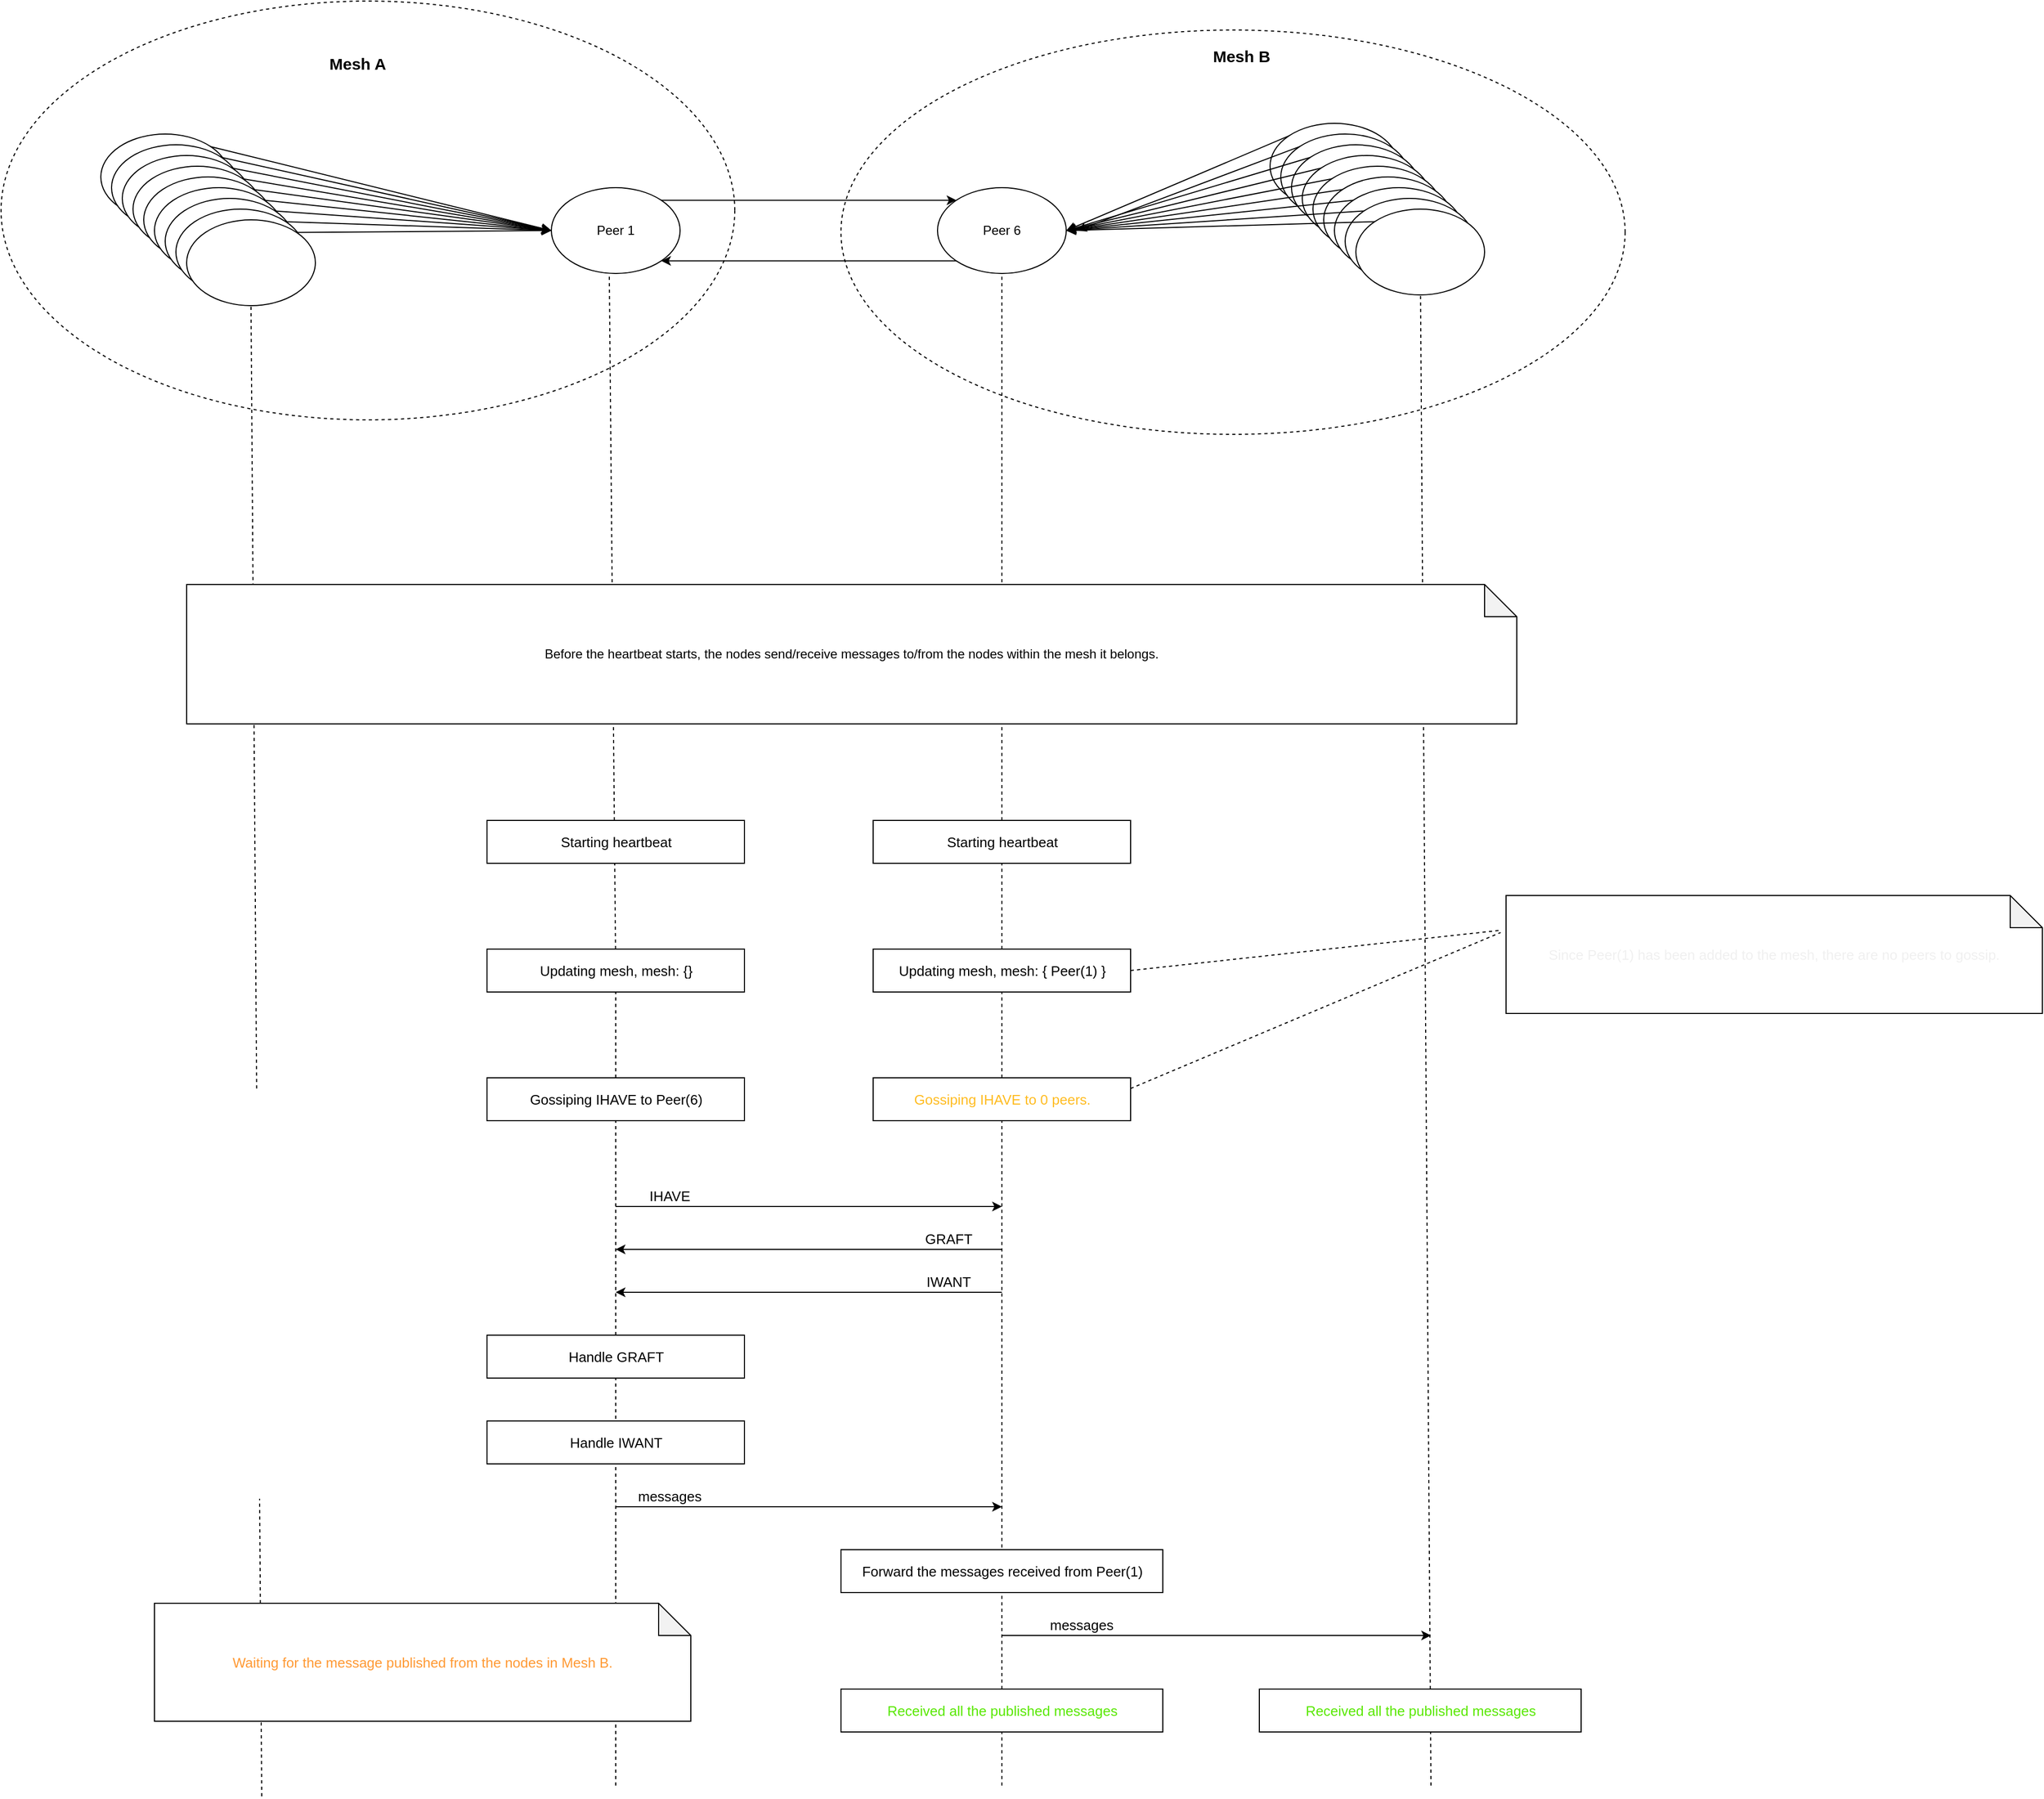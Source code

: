 <mxfile>
    <diagram id="ExdccTZqctQwAvQB16s_" name="Page-1">
        <mxGraphModel dx="3506" dy="2197" grid="0" gridSize="10" guides="1" tooltips="1" connect="1" arrows="1" fold="1" page="0" pageScale="1" pageWidth="827" pageHeight="1169" math="0" shadow="0">
            <root>
                <mxCell id="0"/>
                <mxCell id="1" parent="0"/>
                <mxCell id="66" value="" style="ellipse;whiteSpace=wrap;html=1;dashed=1;" vertex="1" parent="1">
                    <mxGeometry x="50" y="-17" width="731" height="377" as="geometry"/>
                </mxCell>
                <mxCell id="65" value="" style="ellipse;whiteSpace=wrap;html=1;dashed=1;" vertex="1" parent="1">
                    <mxGeometry x="-733" y="-44" width="684" height="390.5" as="geometry"/>
                </mxCell>
                <mxCell id="2M91R3iAnrZrVvDSjcHK-28" value="" style="endArrow=none;dashed=1;html=1;fontSize=12;entryX=0.45;entryY=1.013;entryDx=0;entryDy=0;entryPerimeter=0;startArrow=none;" parent="1" target="48" edge="1" source="72">
                    <mxGeometry width="50" height="50" relative="1" as="geometry">
                        <mxPoint x="-170" y="1380" as="sourcePoint"/>
                        <mxPoint x="-170" y="471" as="targetPoint"/>
                    </mxGeometry>
                </mxCell>
                <mxCell id="2M91R3iAnrZrVvDSjcHK-29" value="" style="endArrow=none;dashed=1;html=1;fontSize=12;" parent="1" target="49" edge="1">
                    <mxGeometry width="50" height="50" relative="1" as="geometry">
                        <mxPoint x="200" y="1620" as="sourcePoint"/>
                        <mxPoint x="120" y="610" as="targetPoint"/>
                    </mxGeometry>
                </mxCell>
                <mxCell id="11" value="" style="endArrow=classic;html=1;" parent="1" edge="1">
                    <mxGeometry width="50" height="50" relative="1" as="geometry">
                        <mxPoint x="200" y="1160" as="sourcePoint"/>
                        <mxPoint x="-160" y="1160" as="targetPoint"/>
                    </mxGeometry>
                </mxCell>
                <mxCell id="13" value="IWANT" style="edgeLabel;html=1;align=center;verticalAlign=middle;resizable=0;points=[];fontSize=13;" parent="11" vertex="1" connectable="0">
                    <mxGeometry x="-0.217" y="-2" relative="1" as="geometry">
                        <mxPoint x="91" y="-8" as="offset"/>
                    </mxGeometry>
                </mxCell>
                <mxCell id="12" value="" style="endArrow=classic;html=1;" parent="1" edge="1">
                    <mxGeometry width="50" height="50" relative="1" as="geometry">
                        <mxPoint x="-160" y="1360" as="sourcePoint"/>
                        <mxPoint x="200" y="1360" as="targetPoint"/>
                    </mxGeometry>
                </mxCell>
                <mxCell id="14" value="messages" style="edgeLabel;html=1;align=center;verticalAlign=middle;resizable=0;points=[];fontSize=13;" parent="12" vertex="1" connectable="0">
                    <mxGeometry x="0.211" y="2" relative="1" as="geometry">
                        <mxPoint x="-168" y="-8" as="offset"/>
                    </mxGeometry>
                </mxCell>
                <mxCell id="18" value="Starting heartbeat" style="html=1;dashed=0;whitespace=wrap;fontSize=13;" parent="1" vertex="1">
                    <mxGeometry x="-280" y="720" width="240" height="40" as="geometry"/>
                </mxCell>
                <mxCell id="20" value="" style="endArrow=classic;html=1;" parent="1" edge="1">
                    <mxGeometry width="50" height="50" relative="1" as="geometry">
                        <mxPoint x="-160" y="1080" as="sourcePoint"/>
                        <mxPoint x="200" y="1080" as="targetPoint"/>
                    </mxGeometry>
                </mxCell>
                <mxCell id="21" value="IHAVE" style="edgeLabel;html=1;align=center;verticalAlign=middle;resizable=0;points=[];fontSize=13;" parent="20" vertex="1" connectable="0">
                    <mxGeometry x="0.211" y="2" relative="1" as="geometry">
                        <mxPoint x="-168" y="-8" as="offset"/>
                    </mxGeometry>
                </mxCell>
                <mxCell id="28" value="" style="endArrow=classic;html=1;" parent="1" edge="1">
                    <mxGeometry width="50" height="50" relative="1" as="geometry">
                        <mxPoint x="200" y="1120" as="sourcePoint"/>
                        <mxPoint x="-160" y="1120" as="targetPoint"/>
                    </mxGeometry>
                </mxCell>
                <mxCell id="29" value="GRAFT" style="edgeLabel;html=1;align=center;verticalAlign=middle;resizable=0;points=[];fontSize=13;" parent="28" vertex="1" connectable="0">
                    <mxGeometry x="-0.217" y="-2" relative="1" as="geometry">
                        <mxPoint x="91" y="-8" as="offset"/>
                    </mxGeometry>
                </mxCell>
                <mxCell id="48" value="Peer 1" style="ellipse;whiteSpace=wrap;html=1;" vertex="1" parent="1">
                    <mxGeometry x="-220" y="130" width="120" height="80" as="geometry"/>
                </mxCell>
                <mxCell id="49" value="Peer 6" style="ellipse;whiteSpace=wrap;html=1;" vertex="1" parent="1">
                    <mxGeometry x="140" y="130" width="120" height="80" as="geometry"/>
                </mxCell>
                <mxCell id="56" value="" style="ellipse;whiteSpace=wrap;html=1;" vertex="1" parent="1">
                    <mxGeometry x="-640" y="80" width="120" height="80" as="geometry"/>
                </mxCell>
                <mxCell id="59" value="" style="endArrow=classic;html=1;entryX=0;entryY=0;entryDx=0;entryDy=0;exitX=1;exitY=0;exitDx=0;exitDy=0;" edge="1" parent="1" source="48" target="49">
                    <mxGeometry width="50" height="50" relative="1" as="geometry">
                        <mxPoint x="10" y="310" as="sourcePoint"/>
                        <mxPoint x="60" y="260" as="targetPoint"/>
                    </mxGeometry>
                </mxCell>
                <mxCell id="60" value="" style="endArrow=classic;html=1;entryX=1;entryY=1;entryDx=0;entryDy=0;exitX=0;exitY=1;exitDx=0;exitDy=0;" edge="1" parent="1" source="49" target="48">
                    <mxGeometry width="50" height="50" relative="1" as="geometry">
                        <mxPoint x="-107.574" y="151.716" as="sourcePoint"/>
                        <mxPoint x="147.574" y="151.716" as="targetPoint"/>
                    </mxGeometry>
                </mxCell>
                <mxCell id="62" value="" style="ellipse;whiteSpace=wrap;html=1;" vertex="1" parent="1">
                    <mxGeometry x="450" y="70" width="120" height="80" as="geometry"/>
                </mxCell>
                <mxCell id="67" value="Mesh A" style="text;html=1;align=center;verticalAlign=middle;resizable=0;points=[];autosize=1;strokeColor=none;fillColor=none;fontSize=15;fontStyle=1" vertex="1" parent="1">
                    <mxGeometry x="-436" y="4" width="70" height="20" as="geometry"/>
                </mxCell>
                <mxCell id="69" value="Mesh B" style="text;html=1;align=center;verticalAlign=middle;resizable=0;points=[];autosize=1;strokeColor=none;fillColor=none;fontSize=15;fontStyle=1" vertex="1" parent="1">
                    <mxGeometry x="388" y="-3" width="70" height="20" as="geometry"/>
                </mxCell>
                <mxCell id="70" value="Starting heartbeat" style="html=1;dashed=0;whitespace=wrap;fontSize=13;" vertex="1" parent="1">
                    <mxGeometry x="80" y="720" width="240" height="40" as="geometry"/>
                </mxCell>
                <mxCell id="72" value="Updating mesh, mesh: {}" style="html=1;dashed=0;whitespace=wrap;fontSize=13;" vertex="1" parent="1">
                    <mxGeometry x="-280" y="840" width="240" height="40" as="geometry"/>
                </mxCell>
                <mxCell id="73" value="" style="endArrow=none;dashed=1;html=1;fontSize=12;entryX=0.5;entryY=1;entryDx=0;entryDy=0;" edge="1" parent="1" target="72">
                    <mxGeometry width="50" height="50" relative="1" as="geometry">
                        <mxPoint x="-160" y="1620" as="sourcePoint"/>
                        <mxPoint x="-160" y="900" as="targetPoint"/>
                    </mxGeometry>
                </mxCell>
                <mxCell id="74" value="Updating mesh, mesh: { Peer(1) }" style="html=1;dashed=0;whitespace=wrap;fontSize=13;" vertex="1" parent="1">
                    <mxGeometry x="80" y="840" width="240" height="40" as="geometry"/>
                </mxCell>
                <mxCell id="77" value="Gossiping IHAVE to Peer(6)" style="html=1;dashed=0;whitespace=wrap;fontSize=13;" vertex="1" parent="1">
                    <mxGeometry x="-280" y="960" width="240" height="40" as="geometry"/>
                </mxCell>
                <mxCell id="79" value="&lt;font color=&quot;#ffbc21&quot;&gt;Gossiping IHAVE to 0 peers.&lt;/font&gt;" style="html=1;dashed=0;whitespace=wrap;fontSize=13;" vertex="1" parent="1">
                    <mxGeometry x="80" y="960" width="240" height="40" as="geometry"/>
                </mxCell>
                <mxCell id="80" value="Handle GRAFT" style="html=1;dashed=0;whitespace=wrap;fontSize=13;" vertex="1" parent="1">
                    <mxGeometry x="-280" y="1200" width="240" height="40" as="geometry"/>
                </mxCell>
                <mxCell id="81" value="Handle IWANT" style="html=1;dashed=0;whitespace=wrap;fontSize=13;" vertex="1" parent="1">
                    <mxGeometry x="-280" y="1280" width="240" height="40" as="geometry"/>
                </mxCell>
                <mxCell id="82" value="Forward the messages received from Peer(1)" style="html=1;dashed=0;whitespace=wrap;fontSize=13;" vertex="1" parent="1">
                    <mxGeometry x="50" y="1400" width="300" height="40" as="geometry"/>
                </mxCell>
                <mxCell id="83" value="" style="ellipse;whiteSpace=wrap;html=1;" vertex="1" parent="1">
                    <mxGeometry x="-630" y="90" width="120" height="80" as="geometry"/>
                </mxCell>
                <mxCell id="84" value="" style="ellipse;whiteSpace=wrap;html=1;" vertex="1" parent="1">
                    <mxGeometry x="-620" y="100" width="120" height="80" as="geometry"/>
                </mxCell>
                <mxCell id="85" value="" style="ellipse;whiteSpace=wrap;html=1;" vertex="1" parent="1">
                    <mxGeometry x="-610" y="110" width="120" height="80" as="geometry"/>
                </mxCell>
                <mxCell id="86" value="" style="ellipse;whiteSpace=wrap;html=1;" vertex="1" parent="1">
                    <mxGeometry x="-600" y="120" width="120" height="80" as="geometry"/>
                </mxCell>
                <mxCell id="87" value="" style="ellipse;whiteSpace=wrap;html=1;" vertex="1" parent="1">
                    <mxGeometry x="-590" y="130" width="120" height="80" as="geometry"/>
                </mxCell>
                <mxCell id="88" value="" style="ellipse;whiteSpace=wrap;html=1;" vertex="1" parent="1">
                    <mxGeometry x="-580" y="140" width="120" height="80" as="geometry"/>
                </mxCell>
                <mxCell id="89" value="" style="ellipse;whiteSpace=wrap;html=1;" vertex="1" parent="1">
                    <mxGeometry x="-570" y="150" width="120" height="80" as="geometry"/>
                </mxCell>
                <mxCell id="90" value="" style="ellipse;whiteSpace=wrap;html=1;" vertex="1" parent="1">
                    <mxGeometry x="-560" y="160" width="120" height="80" as="geometry"/>
                </mxCell>
                <mxCell id="91" value="" style="endArrow=classic;html=1;entryX=0;entryY=0.5;entryDx=0;entryDy=0;exitX=1;exitY=0;exitDx=0;exitDy=0;" edge="1" parent="1" source="56" target="48">
                    <mxGeometry width="50" height="50" relative="1" as="geometry">
                        <mxPoint x="-542.574" y="79.996" as="sourcePoint"/>
                        <mxPoint x="-267.426" y="79.996" as="targetPoint"/>
                    </mxGeometry>
                </mxCell>
                <mxCell id="92" value="" style="endArrow=classic;html=1;exitX=1;exitY=0;exitDx=0;exitDy=0;" edge="1" parent="1">
                    <mxGeometry width="50" height="50" relative="1" as="geometry">
                        <mxPoint x="-527.574" y="101.716" as="sourcePoint"/>
                        <mxPoint x="-220" y="170" as="targetPoint"/>
                    </mxGeometry>
                </mxCell>
                <mxCell id="93" value="" style="endArrow=classic;html=1;entryX=0;entryY=0.5;entryDx=0;entryDy=0;exitX=1;exitY=0;exitDx=0;exitDy=0;" edge="1" parent="1" target="48">
                    <mxGeometry width="50" height="50" relative="1" as="geometry">
                        <mxPoint x="-517.574" y="111.716" as="sourcePoint"/>
                        <mxPoint x="-200" y="190" as="targetPoint"/>
                    </mxGeometry>
                </mxCell>
                <mxCell id="94" value="" style="endArrow=classic;html=1;entryX=0;entryY=0.5;entryDx=0;entryDy=0;exitX=1;exitY=0;exitDx=0;exitDy=0;" edge="1" parent="1" target="48">
                    <mxGeometry width="50" height="50" relative="1" as="geometry">
                        <mxPoint x="-507.574" y="121.716" as="sourcePoint"/>
                        <mxPoint x="-190" y="200" as="targetPoint"/>
                    </mxGeometry>
                </mxCell>
                <mxCell id="95" value="" style="endArrow=classic;html=1;exitX=1;exitY=0;exitDx=0;exitDy=0;" edge="1" parent="1">
                    <mxGeometry width="50" height="50" relative="1" as="geometry">
                        <mxPoint x="-497.574" y="131.716" as="sourcePoint"/>
                        <mxPoint x="-220" y="170" as="targetPoint"/>
                    </mxGeometry>
                </mxCell>
                <mxCell id="96" value="" style="endArrow=classic;html=1;entryX=0;entryY=0.5;entryDx=0;entryDy=0;exitX=1;exitY=0;exitDx=0;exitDy=0;" edge="1" parent="1" target="48">
                    <mxGeometry width="50" height="50" relative="1" as="geometry">
                        <mxPoint x="-487.574" y="141.716" as="sourcePoint"/>
                        <mxPoint x="-170" y="220" as="targetPoint"/>
                    </mxGeometry>
                </mxCell>
                <mxCell id="97" value="" style="endArrow=classic;html=1;entryX=0;entryY=0.5;entryDx=0;entryDy=0;exitX=1;exitY=0;exitDx=0;exitDy=0;" edge="1" parent="1" target="48">
                    <mxGeometry width="50" height="50" relative="1" as="geometry">
                        <mxPoint x="-477.574" y="151.716" as="sourcePoint"/>
                        <mxPoint x="-160" y="230" as="targetPoint"/>
                    </mxGeometry>
                </mxCell>
                <mxCell id="98" value="" style="endArrow=classic;html=1;entryX=0;entryY=0.5;entryDx=0;entryDy=0;exitX=1;exitY=0;exitDx=0;exitDy=0;" edge="1" parent="1" target="48">
                    <mxGeometry width="50" height="50" relative="1" as="geometry">
                        <mxPoint x="-467.574" y="161.716" as="sourcePoint"/>
                        <mxPoint x="-150" y="240" as="targetPoint"/>
                    </mxGeometry>
                </mxCell>
                <mxCell id="99" value="" style="endArrow=classic;html=1;entryX=0;entryY=0.5;entryDx=0;entryDy=0;exitX=1;exitY=0;exitDx=0;exitDy=0;" edge="1" parent="1" target="48">
                    <mxGeometry width="50" height="50" relative="1" as="geometry">
                        <mxPoint x="-457.574" y="171.716" as="sourcePoint"/>
                        <mxPoint x="-140" y="250" as="targetPoint"/>
                    </mxGeometry>
                </mxCell>
                <mxCell id="100" value="" style="ellipse;whiteSpace=wrap;html=1;" vertex="1" parent="1">
                    <mxGeometry x="460" y="80" width="120" height="80" as="geometry"/>
                </mxCell>
                <mxCell id="101" value="" style="ellipse;whiteSpace=wrap;html=1;" vertex="1" parent="1">
                    <mxGeometry x="470" y="90" width="120" height="80" as="geometry"/>
                </mxCell>
                <mxCell id="102" value="" style="ellipse;whiteSpace=wrap;html=1;" vertex="1" parent="1">
                    <mxGeometry x="480" y="100" width="120" height="80" as="geometry"/>
                </mxCell>
                <mxCell id="103" value="" style="ellipse;whiteSpace=wrap;html=1;" vertex="1" parent="1">
                    <mxGeometry x="490" y="110" width="120" height="80" as="geometry"/>
                </mxCell>
                <mxCell id="104" value="" style="ellipse;whiteSpace=wrap;html=1;" vertex="1" parent="1">
                    <mxGeometry x="500" y="120" width="120" height="80" as="geometry"/>
                </mxCell>
                <mxCell id="105" value="" style="ellipse;whiteSpace=wrap;html=1;" vertex="1" parent="1">
                    <mxGeometry x="510" y="130" width="120" height="80" as="geometry"/>
                </mxCell>
                <mxCell id="106" value="" style="ellipse;whiteSpace=wrap;html=1;" vertex="1" parent="1">
                    <mxGeometry x="520" y="140" width="120" height="80" as="geometry"/>
                </mxCell>
                <mxCell id="107" value="" style="ellipse;whiteSpace=wrap;html=1;" vertex="1" parent="1">
                    <mxGeometry x="530" y="150" width="120" height="80" as="geometry"/>
                </mxCell>
                <mxCell id="108" value="" style="endArrow=classic;html=1;entryX=1;entryY=0.5;entryDx=0;entryDy=0;exitX=0;exitY=0;exitDx=0;exitDy=0;" edge="1" parent="1" source="62" target="49">
                    <mxGeometry width="50" height="50" relative="1" as="geometry">
                        <mxPoint x="-107.574" y="151.716" as="sourcePoint"/>
                        <mxPoint x="167.574" y="151.716" as="targetPoint"/>
                    </mxGeometry>
                </mxCell>
                <mxCell id="109" value="" style="endArrow=classic;html=1;exitX=0;exitY=0;exitDx=0;exitDy=0;" edge="1" parent="1">
                    <mxGeometry width="50" height="50" relative="1" as="geometry">
                        <mxPoint x="477.574" y="91.716" as="sourcePoint"/>
                        <mxPoint x="270" y="170" as="targetPoint"/>
                    </mxGeometry>
                </mxCell>
                <mxCell id="110" value="" style="endArrow=classic;html=1;exitX=0;exitY=0;exitDx=0;exitDy=0;" edge="1" parent="1">
                    <mxGeometry width="50" height="50" relative="1" as="geometry">
                        <mxPoint x="487.574" y="101.716" as="sourcePoint"/>
                        <mxPoint x="260" y="170" as="targetPoint"/>
                    </mxGeometry>
                </mxCell>
                <mxCell id="111" value="" style="endArrow=classic;html=1;exitX=0;exitY=0;exitDx=0;exitDy=0;" edge="1" parent="1">
                    <mxGeometry width="50" height="50" relative="1" as="geometry">
                        <mxPoint x="497.574" y="111.716" as="sourcePoint"/>
                        <mxPoint x="260" y="170" as="targetPoint"/>
                    </mxGeometry>
                </mxCell>
                <mxCell id="112" value="" style="endArrow=classic;html=1;entryX=1;entryY=0.5;entryDx=0;entryDy=0;exitX=0;exitY=0;exitDx=0;exitDy=0;" edge="1" parent="1" target="49">
                    <mxGeometry width="50" height="50" relative="1" as="geometry">
                        <mxPoint x="507.574" y="121.716" as="sourcePoint"/>
                        <mxPoint x="300" y="210" as="targetPoint"/>
                    </mxGeometry>
                </mxCell>
                <mxCell id="113" value="" style="endArrow=classic;html=1;exitX=0;exitY=0;exitDx=0;exitDy=0;" edge="1" parent="1">
                    <mxGeometry width="50" height="50" relative="1" as="geometry">
                        <mxPoint x="517.574" y="131.716" as="sourcePoint"/>
                        <mxPoint x="260" y="170" as="targetPoint"/>
                    </mxGeometry>
                </mxCell>
                <mxCell id="114" value="" style="endArrow=classic;html=1;exitX=0;exitY=0;exitDx=0;exitDy=0;" edge="1" parent="1">
                    <mxGeometry width="50" height="50" relative="1" as="geometry">
                        <mxPoint x="527.574" y="141.716" as="sourcePoint"/>
                        <mxPoint x="260" y="170" as="targetPoint"/>
                    </mxGeometry>
                </mxCell>
                <mxCell id="115" value="" style="endArrow=classic;html=1;entryX=1;entryY=0.5;entryDx=0;entryDy=0;exitX=0;exitY=0;exitDx=0;exitDy=0;" edge="1" parent="1" target="49">
                    <mxGeometry width="50" height="50" relative="1" as="geometry">
                        <mxPoint x="537.574" y="151.716" as="sourcePoint"/>
                        <mxPoint x="330" y="240" as="targetPoint"/>
                    </mxGeometry>
                </mxCell>
                <mxCell id="116" value="" style="endArrow=classic;html=1;exitX=0;exitY=0;exitDx=0;exitDy=0;" edge="1" parent="1">
                    <mxGeometry width="50" height="50" relative="1" as="geometry">
                        <mxPoint x="547.574" y="161.716" as="sourcePoint"/>
                        <mxPoint x="260" y="170" as="targetPoint"/>
                    </mxGeometry>
                </mxCell>
                <mxCell id="117" value="" style="endArrow=none;dashed=1;html=1;fontSize=12;" edge="1" parent="1" target="107">
                    <mxGeometry width="50" height="50" relative="1" as="geometry">
                        <mxPoint x="600" y="1620" as="sourcePoint"/>
                        <mxPoint x="690" y="420" as="targetPoint"/>
                    </mxGeometry>
                </mxCell>
                <mxCell id="118" value="" style="endArrow=classic;html=1;" edge="1" parent="1">
                    <mxGeometry width="50" height="50" relative="1" as="geometry">
                        <mxPoint x="200" y="1480" as="sourcePoint"/>
                        <mxPoint x="600" y="1480" as="targetPoint"/>
                    </mxGeometry>
                </mxCell>
                <mxCell id="119" value="messages" style="edgeLabel;html=1;align=center;verticalAlign=middle;resizable=0;points=[];fontSize=13;" vertex="1" connectable="0" parent="118">
                    <mxGeometry x="0.211" y="2" relative="1" as="geometry">
                        <mxPoint x="-168" y="-8" as="offset"/>
                    </mxGeometry>
                </mxCell>
                <mxCell id="120" value="" style="endArrow=none;dashed=1;html=1;fontSize=12;" edge="1" parent="1">
                    <mxGeometry width="50" height="50" relative="1" as="geometry">
                        <mxPoint x="-490" y="1630" as="sourcePoint"/>
                        <mxPoint x="-500.004" y="240.0" as="targetPoint"/>
                    </mxGeometry>
                </mxCell>
                <mxCell id="121" value="&lt;font color=&quot;#58e800&quot;&gt;Received all the published messages&lt;/font&gt;" style="html=1;dashed=0;whitespace=wrap;fontSize=13;" vertex="1" parent="1">
                    <mxGeometry x="50" y="1530" width="300" height="40" as="geometry"/>
                </mxCell>
                <mxCell id="123" value="&lt;font color=&quot;#58e800&quot;&gt;Received all the published messages&lt;/font&gt;" style="html=1;dashed=0;whitespace=wrap;fontSize=13;" vertex="1" parent="1">
                    <mxGeometry x="440" y="1530" width="300" height="40" as="geometry"/>
                </mxCell>
                <mxCell id="35" value="Waiting for the message published from the nodes in Mesh B." style="shape=note;whiteSpace=wrap;html=1;backgroundOutline=1;darkOpacity=0.05;fontColor=#FF9933;fontSize=13;" parent="1" vertex="1">
                    <mxGeometry x="-590" y="1450" width="500" height="110" as="geometry"/>
                </mxCell>
                <mxCell id="10" value="Before the heartbeat starts, the nodes send/receive messages to/from the nodes within the mesh it belongs." style="shape=note;whiteSpace=wrap;html=1;backgroundOutline=1;darkOpacity=0.05;" parent="1" vertex="1">
                    <mxGeometry x="-560" y="500" width="1240" height="130" as="geometry"/>
                </mxCell>
                <mxCell id="126" value="Since Peer(1) has been added to the mesh, there are no peers to gossip." style="shape=note;whiteSpace=wrap;html=1;backgroundOutline=1;darkOpacity=0.05;fontColor=#F0F0F0;fontSize=13;" vertex="1" parent="1">
                    <mxGeometry x="670" y="790" width="500" height="110" as="geometry"/>
                </mxCell>
                <mxCell id="127" value="" style="endArrow=none;dashed=1;html=1;fontSize=15;fontColor=#F0F0F0;entryX=-0.01;entryY=0.295;entryDx=0;entryDy=0;entryPerimeter=0;exitX=1;exitY=0.5;exitDx=0;exitDy=0;" edge="1" parent="1" source="74" target="126">
                    <mxGeometry width="50" height="50" relative="1" as="geometry">
                        <mxPoint x="380" y="940" as="sourcePoint"/>
                        <mxPoint x="430" y="890" as="targetPoint"/>
                    </mxGeometry>
                </mxCell>
                <mxCell id="128" value="" style="endArrow=none;dashed=1;html=1;fontSize=15;fontColor=#F0F0F0;entryX=-0.01;entryY=0.314;entryDx=0;entryDy=0;entryPerimeter=0;exitX=1;exitY=0.25;exitDx=0;exitDy=0;" edge="1" parent="1" source="79" target="126">
                    <mxGeometry width="50" height="50" relative="1" as="geometry">
                        <mxPoint x="330" y="870" as="sourcePoint"/>
                        <mxPoint x="655" y="892.45" as="targetPoint"/>
                    </mxGeometry>
                </mxCell>
            </root>
        </mxGraphModel>
    </diagram>
</mxfile>